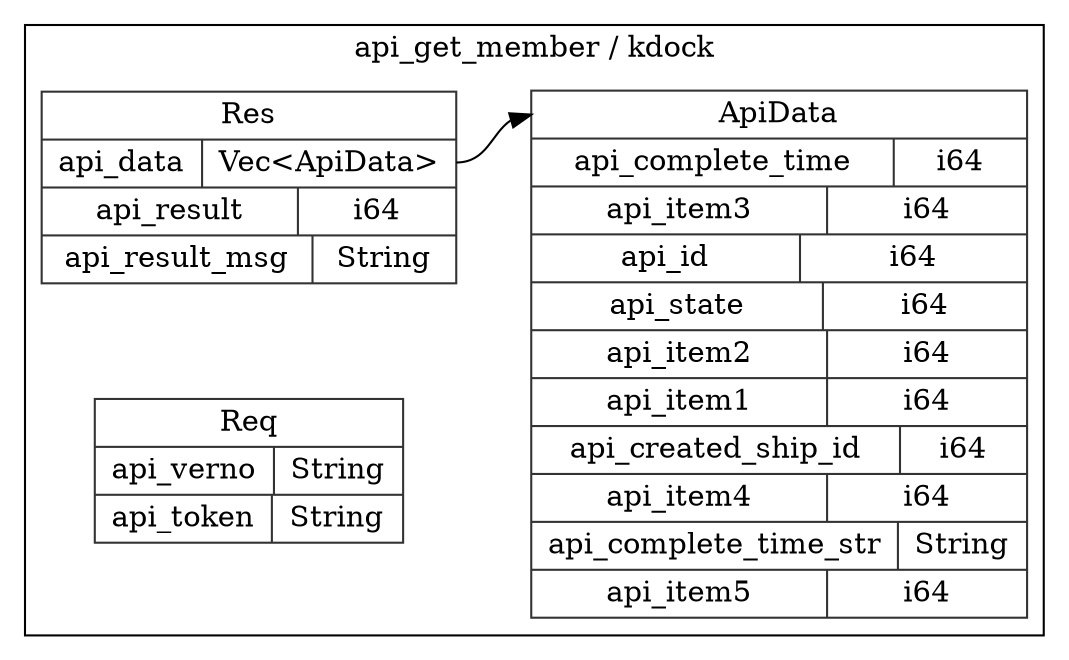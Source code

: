 digraph {
  rankdir=LR;
  subgraph cluster_0 {
    label="api_get_member / kdock";
    node [style="filled", color=white, style="solid", color=gray20];
    api_get_member__kdock__Res [label="<Res> Res  | { api_data | <api_data> Vec\<ApiData\> } | { api_result | <api_result> i64 } | { api_result_msg | <api_result_msg> String }", shape=record];
    api_get_member__kdock__ApiData;
    api_get_member__kdock__Res:api_data:e -> api_get_member__kdock__ApiData:ApiData:w;
    api_get_member__kdock__Req [label="<Req> Req  | { api_verno | <api_verno> String } | { api_token | <api_token> String }", shape=record];
    api_get_member__kdock__ApiData [label="<ApiData> ApiData  | { api_complete_time | <api_complete_time> i64 } | { api_item3 | <api_item3> i64 } | { api_id | <api_id> i64 } | { api_state | <api_state> i64 } | { api_item2 | <api_item2> i64 } | { api_item1 | <api_item1> i64 } | { api_created_ship_id | <api_created_ship_id> i64 } | { api_item4 | <api_item4> i64 } | { api_complete_time_str | <api_complete_time_str> String } | { api_item5 | <api_item5> i64 }", shape=record];
  }
}
